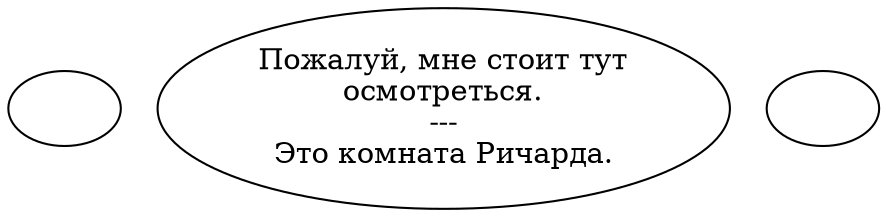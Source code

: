 digraph ntRicRom {
  "start" [style=filled       fillcolor="#FFFFFF"       color="#000000"]
  "start" [label=""]
  "spatial_p_proc" [style=filled       fillcolor="#FFFFFF"       color="#000000"]
  "spatial_p_proc" [label="Пожалуй, мне стоит тут\nосмотреться.\n---\nЭто комната Ричарда."]
  "map_enter_p_proc" [style=filled       fillcolor="#FFFFFF"       color="#000000"]
  "map_enter_p_proc" [label=""]
}
